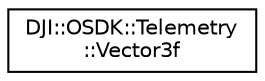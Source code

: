 digraph "Graphical Class Hierarchy"
{
 // INTERACTIVE_SVG=YES
 // LATEX_PDF_SIZE
  edge [fontname="Helvetica",fontsize="10",labelfontname="Helvetica",labelfontsize="10"];
  node [fontname="Helvetica",fontsize="10",shape=record];
  rankdir="LR";
  Node0 [label="DJI::OSDK::Telemetry\l::Vector3f",height=0.2,width=0.4,color="black", fillcolor="white", style="filled",URL="$structDJI_1_1OSDK_1_1Telemetry_1_1Vector3f.html",tooltip="struct for multiple Topics"];
}
